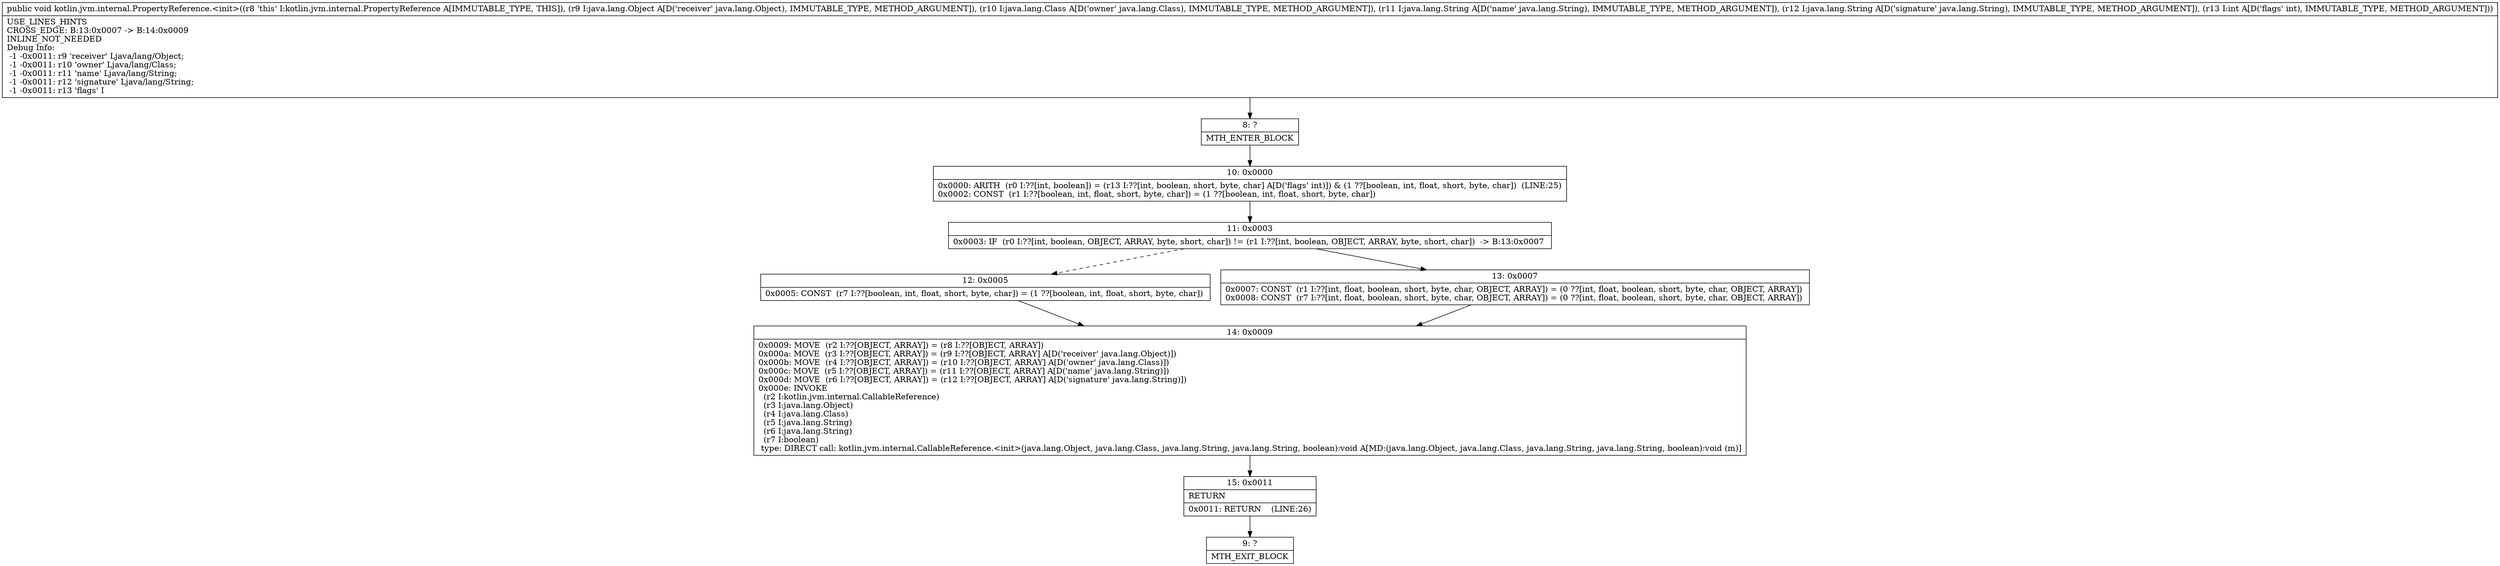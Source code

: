 digraph "CFG forkotlin.jvm.internal.PropertyReference.\<init\>(Ljava\/lang\/Object;Ljava\/lang\/Class;Ljava\/lang\/String;Ljava\/lang\/String;I)V" {
Node_8 [shape=record,label="{8\:\ ?|MTH_ENTER_BLOCK\l}"];
Node_10 [shape=record,label="{10\:\ 0x0000|0x0000: ARITH  (r0 I:??[int, boolean]) = (r13 I:??[int, boolean, short, byte, char] A[D('flags' int)]) & (1 ??[boolean, int, float, short, byte, char])  (LINE:25)\l0x0002: CONST  (r1 I:??[boolean, int, float, short, byte, char]) = (1 ??[boolean, int, float, short, byte, char]) \l}"];
Node_11 [shape=record,label="{11\:\ 0x0003|0x0003: IF  (r0 I:??[int, boolean, OBJECT, ARRAY, byte, short, char]) != (r1 I:??[int, boolean, OBJECT, ARRAY, byte, short, char])  \-\> B:13:0x0007 \l}"];
Node_12 [shape=record,label="{12\:\ 0x0005|0x0005: CONST  (r7 I:??[boolean, int, float, short, byte, char]) = (1 ??[boolean, int, float, short, byte, char]) \l}"];
Node_14 [shape=record,label="{14\:\ 0x0009|0x0009: MOVE  (r2 I:??[OBJECT, ARRAY]) = (r8 I:??[OBJECT, ARRAY]) \l0x000a: MOVE  (r3 I:??[OBJECT, ARRAY]) = (r9 I:??[OBJECT, ARRAY] A[D('receiver' java.lang.Object)]) \l0x000b: MOVE  (r4 I:??[OBJECT, ARRAY]) = (r10 I:??[OBJECT, ARRAY] A[D('owner' java.lang.Class)]) \l0x000c: MOVE  (r5 I:??[OBJECT, ARRAY]) = (r11 I:??[OBJECT, ARRAY] A[D('name' java.lang.String)]) \l0x000d: MOVE  (r6 I:??[OBJECT, ARRAY]) = (r12 I:??[OBJECT, ARRAY] A[D('signature' java.lang.String)]) \l0x000e: INVOKE  \l  (r2 I:kotlin.jvm.internal.CallableReference)\l  (r3 I:java.lang.Object)\l  (r4 I:java.lang.Class)\l  (r5 I:java.lang.String)\l  (r6 I:java.lang.String)\l  (r7 I:boolean)\l type: DIRECT call: kotlin.jvm.internal.CallableReference.\<init\>(java.lang.Object, java.lang.Class, java.lang.String, java.lang.String, boolean):void A[MD:(java.lang.Object, java.lang.Class, java.lang.String, java.lang.String, boolean):void (m)]\l}"];
Node_15 [shape=record,label="{15\:\ 0x0011|RETURN\l|0x0011: RETURN    (LINE:26)\l}"];
Node_9 [shape=record,label="{9\:\ ?|MTH_EXIT_BLOCK\l}"];
Node_13 [shape=record,label="{13\:\ 0x0007|0x0007: CONST  (r1 I:??[int, float, boolean, short, byte, char, OBJECT, ARRAY]) = (0 ??[int, float, boolean, short, byte, char, OBJECT, ARRAY]) \l0x0008: CONST  (r7 I:??[int, float, boolean, short, byte, char, OBJECT, ARRAY]) = (0 ??[int, float, boolean, short, byte, char, OBJECT, ARRAY]) \l}"];
MethodNode[shape=record,label="{public void kotlin.jvm.internal.PropertyReference.\<init\>((r8 'this' I:kotlin.jvm.internal.PropertyReference A[IMMUTABLE_TYPE, THIS]), (r9 I:java.lang.Object A[D('receiver' java.lang.Object), IMMUTABLE_TYPE, METHOD_ARGUMENT]), (r10 I:java.lang.Class A[D('owner' java.lang.Class), IMMUTABLE_TYPE, METHOD_ARGUMENT]), (r11 I:java.lang.String A[D('name' java.lang.String), IMMUTABLE_TYPE, METHOD_ARGUMENT]), (r12 I:java.lang.String A[D('signature' java.lang.String), IMMUTABLE_TYPE, METHOD_ARGUMENT]), (r13 I:int A[D('flags' int), IMMUTABLE_TYPE, METHOD_ARGUMENT]))  | USE_LINES_HINTS\lCROSS_EDGE: B:13:0x0007 \-\> B:14:0x0009\lINLINE_NOT_NEEDED\lDebug Info:\l  \-1 \-0x0011: r9 'receiver' Ljava\/lang\/Object;\l  \-1 \-0x0011: r10 'owner' Ljava\/lang\/Class;\l  \-1 \-0x0011: r11 'name' Ljava\/lang\/String;\l  \-1 \-0x0011: r12 'signature' Ljava\/lang\/String;\l  \-1 \-0x0011: r13 'flags' I\l}"];
MethodNode -> Node_8;Node_8 -> Node_10;
Node_10 -> Node_11;
Node_11 -> Node_12[style=dashed];
Node_11 -> Node_13;
Node_12 -> Node_14;
Node_14 -> Node_15;
Node_15 -> Node_9;
Node_13 -> Node_14;
}

